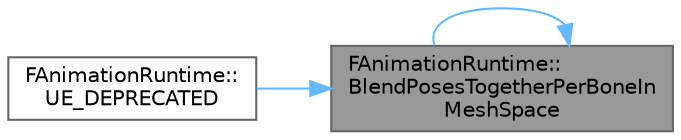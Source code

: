digraph "FAnimationRuntime::BlendPosesTogetherPerBoneInMeshSpace"
{
 // INTERACTIVE_SVG=YES
 // LATEX_PDF_SIZE
  bgcolor="transparent";
  edge [fontname=Helvetica,fontsize=10,labelfontname=Helvetica,labelfontsize=10];
  node [fontname=Helvetica,fontsize=10,shape=box,height=0.2,width=0.4];
  rankdir="RL";
  Node1 [id="Node000001",label="FAnimationRuntime::\lBlendPosesTogetherPerBoneIn\lMeshSpace",height=0.2,width=0.4,color="gray40", fillcolor="grey60", style="filled", fontcolor="black",tooltip="Blends together a set of local space (not mesh space) poses, each with a given weight."];
  Node1 -> Node1 [id="edge1_Node000001_Node000001",dir="back",color="steelblue1",style="solid",tooltip=" "];
  Node1 -> Node2 [id="edge2_Node000001_Node000002",dir="back",color="steelblue1",style="solid",tooltip=" "];
  Node2 [id="Node000002",label="FAnimationRuntime::\lUE_DEPRECATED",height=0.2,width=0.4,color="grey40", fillcolor="white", style="filled",URL="$d9/d74/classFAnimationRuntime.html#ac47ae65fe0cdabb083be04fd859a1bbd",tooltip="Blends together a set of local space (not mesh space) poses, each with a given weight."];
}
